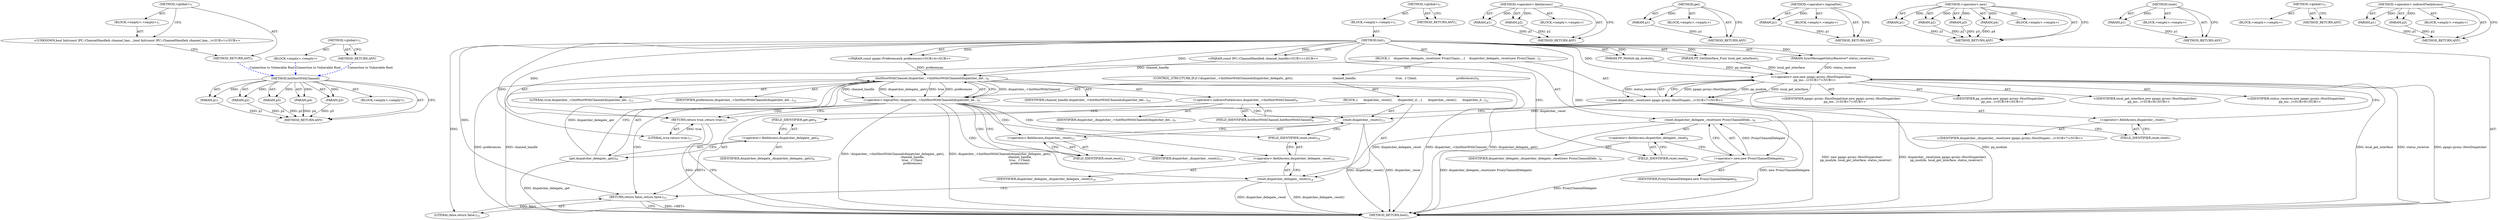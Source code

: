 digraph "&lt;global&gt;" {
vulnerable_107 [label=<(METHOD,InitHostWithChannel)>];
vulnerable_108 [label=<(PARAM,p1)>];
vulnerable_109 [label=<(PARAM,p2)>];
vulnerable_110 [label=<(PARAM,p3)>];
vulnerable_111 [label=<(PARAM,p4)>];
vulnerable_112 [label=<(PARAM,p5)>];
vulnerable_113 [label=<(BLOCK,&lt;empty&gt;,&lt;empty&gt;)>];
vulnerable_114 [label=<(METHOD_RETURN,ANY)>];
vulnerable_6 [label=<(METHOD,&lt;global&gt;)<SUB>1</SUB>>];
vulnerable_7 [label=<(BLOCK,&lt;empty&gt;,&lt;empty&gt;)<SUB>1</SUB>>];
vulnerable_8 [label=<(METHOD,Init)<SUB>1</SUB>>];
vulnerable_9 [label="<(PARAM,const IPC::ChannelHandle&amp; channel_handle)<SUB>1</SUB>>"];
vulnerable_10 [label=<(PARAM,PP_Module pp_module)<SUB>2</SUB>>];
vulnerable_11 [label=<(PARAM,PP_GetInterface_Func local_get_interface)<SUB>3</SUB>>];
vulnerable_12 [label="<(PARAM,const ppapi::Preferences&amp; preferences)<SUB>4</SUB>>"];
vulnerable_13 [label=<(PARAM,SyncMessageStatusReceiver* status_receiver)<SUB>5</SUB>>];
vulnerable_14 [label=<(BLOCK,{
    dispatcher_delegate_.reset(new ProxyChann...,{
    dispatcher_delegate_.reset(new ProxyChann...)<SUB>5</SUB>>];
vulnerable_15 [label=<(reset,dispatcher_delegate_.reset(new ProxyChannelDele...)<SUB>6</SUB>>];
vulnerable_16 [label=<(&lt;operator&gt;.fieldAccess,dispatcher_delegate_.reset)<SUB>6</SUB>>];
vulnerable_17 [label=<(IDENTIFIER,dispatcher_delegate_,dispatcher_delegate_.reset(new ProxyChannelDele...)<SUB>6</SUB>>];
vulnerable_18 [label=<(FIELD_IDENTIFIER,reset,reset)<SUB>6</SUB>>];
vulnerable_19 [label=<(&lt;operator&gt;.new,new ProxyChannelDelegate)<SUB>6</SUB>>];
vulnerable_20 [label=<(IDENTIFIER,ProxyChannelDelegate,new ProxyChannelDelegate)<SUB>6</SUB>>];
vulnerable_21 [label="<(reset,dispatcher_.reset(new ppapi::proxy::HostDispatc...)<SUB>7</SUB>>"];
vulnerable_22 [label=<(&lt;operator&gt;.fieldAccess,dispatcher_.reset)<SUB>7</SUB>>];
vulnerable_23 [label="<(IDENTIFIER,dispatcher_,dispatcher_.reset(new ppapi::proxy::HostDispatc...)<SUB>7</SUB>>"];
vulnerable_24 [label=<(FIELD_IDENTIFIER,reset,reset)<SUB>7</SUB>>];
vulnerable_25 [label="<(&lt;operator&gt;.new,new ppapi::proxy::HostDispatcher(
        pp_mo...)<SUB>7</SUB>>"];
vulnerable_26 [label="<(IDENTIFIER,ppapi::proxy::HostDispatcher,new ppapi::proxy::HostDispatcher(
        pp_mo...)<SUB>7</SUB>>"];
vulnerable_27 [label="<(IDENTIFIER,pp_module,new ppapi::proxy::HostDispatcher(
        pp_mo...)<SUB>8</SUB>>"];
vulnerable_28 [label="<(IDENTIFIER,local_get_interface,new ppapi::proxy::HostDispatcher(
        pp_mo...)<SUB>8</SUB>>"];
vulnerable_29 [label="<(IDENTIFIER,status_receiver,new ppapi::proxy::HostDispatcher(
        pp_mo...)<SUB>8</SUB>>"];
vulnerable_30 [label=<(CONTROL_STRUCTURE,IF,if (!dispatcher_-&gt;InitHostWithChannel(dispatcher_delegate_.get(),
                                          channel_handle,
                                          true,  // Client.
                                          preferences)))<SUB>9</SUB>>];
vulnerable_31 [label=<(&lt;operator&gt;.logicalNot,!dispatcher_-&gt;InitHostWithChannel(dispatcher_de...)<SUB>9</SUB>>];
vulnerable_32 [label=<(InitHostWithChannel,dispatcher_-&gt;InitHostWithChannel(dispatcher_del...)<SUB>9</SUB>>];
vulnerable_33 [label=<(&lt;operator&gt;.indirectFieldAccess,dispatcher_-&gt;InitHostWithChannel)<SUB>9</SUB>>];
vulnerable_34 [label=<(IDENTIFIER,dispatcher_,dispatcher_-&gt;InitHostWithChannel(dispatcher_del...)<SUB>9</SUB>>];
vulnerable_35 [label=<(FIELD_IDENTIFIER,InitHostWithChannel,InitHostWithChannel)<SUB>9</SUB>>];
vulnerable_36 [label=<(get,dispatcher_delegate_.get())<SUB>9</SUB>>];
vulnerable_37 [label=<(&lt;operator&gt;.fieldAccess,dispatcher_delegate_.get)<SUB>9</SUB>>];
vulnerable_38 [label=<(IDENTIFIER,dispatcher_delegate_,dispatcher_delegate_.get())<SUB>9</SUB>>];
vulnerable_39 [label=<(FIELD_IDENTIFIER,get,get)<SUB>9</SUB>>];
vulnerable_40 [label=<(IDENTIFIER,channel_handle,dispatcher_-&gt;InitHostWithChannel(dispatcher_del...)<SUB>10</SUB>>];
vulnerable_41 [label=<(LITERAL,true,dispatcher_-&gt;InitHostWithChannel(dispatcher_del...)<SUB>11</SUB>>];
vulnerable_42 [label=<(IDENTIFIER,preferences,dispatcher_-&gt;InitHostWithChannel(dispatcher_del...)<SUB>12</SUB>>];
vulnerable_43 [label=<(BLOCK,{
      dispatcher_.reset();
      dispatcher_d...,{
      dispatcher_.reset();
      dispatcher_d...)<SUB>12</SUB>>];
vulnerable_44 [label=<(reset,dispatcher_.reset())<SUB>13</SUB>>];
vulnerable_45 [label=<(&lt;operator&gt;.fieldAccess,dispatcher_.reset)<SUB>13</SUB>>];
vulnerable_46 [label=<(IDENTIFIER,dispatcher_,dispatcher_.reset())<SUB>13</SUB>>];
vulnerable_47 [label=<(FIELD_IDENTIFIER,reset,reset)<SUB>13</SUB>>];
vulnerable_48 [label=<(reset,dispatcher_delegate_.reset())<SUB>14</SUB>>];
vulnerable_49 [label=<(&lt;operator&gt;.fieldAccess,dispatcher_delegate_.reset)<SUB>14</SUB>>];
vulnerable_50 [label=<(IDENTIFIER,dispatcher_delegate_,dispatcher_delegate_.reset())<SUB>14</SUB>>];
vulnerable_51 [label=<(FIELD_IDENTIFIER,reset,reset)<SUB>14</SUB>>];
vulnerable_52 [label=<(RETURN,return false;,return false;)<SUB>15</SUB>>];
vulnerable_53 [label=<(LITERAL,false,return false;)<SUB>15</SUB>>];
vulnerable_54 [label=<(RETURN,return true;,return true;)<SUB>17</SUB>>];
vulnerable_55 [label=<(LITERAL,true,return true;)<SUB>17</SUB>>];
vulnerable_56 [label=<(METHOD_RETURN,bool)<SUB>1</SUB>>];
vulnerable_58 [label=<(METHOD_RETURN,ANY)<SUB>1</SUB>>];
vulnerable_91 [label=<(METHOD,&lt;operator&gt;.fieldAccess)>];
vulnerable_92 [label=<(PARAM,p1)>];
vulnerable_93 [label=<(PARAM,p2)>];
vulnerable_94 [label=<(BLOCK,&lt;empty&gt;,&lt;empty&gt;)>];
vulnerable_95 [label=<(METHOD_RETURN,ANY)>];
vulnerable_120 [label=<(METHOD,get)>];
vulnerable_121 [label=<(PARAM,p1)>];
vulnerable_122 [label=<(BLOCK,&lt;empty&gt;,&lt;empty&gt;)>];
vulnerable_123 [label=<(METHOD_RETURN,ANY)>];
vulnerable_103 [label=<(METHOD,&lt;operator&gt;.logicalNot)>];
vulnerable_104 [label=<(PARAM,p1)>];
vulnerable_105 [label=<(BLOCK,&lt;empty&gt;,&lt;empty&gt;)>];
vulnerable_106 [label=<(METHOD_RETURN,ANY)>];
vulnerable_96 [label=<(METHOD,&lt;operator&gt;.new)>];
vulnerable_97 [label=<(PARAM,p1)>];
vulnerable_98 [label=<(PARAM,p2)>];
vulnerable_99 [label=<(PARAM,p3)>];
vulnerable_100 [label=<(PARAM,p4)>];
vulnerable_101 [label=<(BLOCK,&lt;empty&gt;,&lt;empty&gt;)>];
vulnerable_102 [label=<(METHOD_RETURN,ANY)>];
vulnerable_87 [label=<(METHOD,reset)>];
vulnerable_88 [label=<(PARAM,p1)>];
vulnerable_89 [label=<(BLOCK,&lt;empty&gt;,&lt;empty&gt;)>];
vulnerable_90 [label=<(METHOD_RETURN,ANY)>];
vulnerable_81 [label=<(METHOD,&lt;global&gt;)<SUB>1</SUB>>];
vulnerable_82 [label=<(BLOCK,&lt;empty&gt;,&lt;empty&gt;)>];
vulnerable_83 [label=<(METHOD_RETURN,ANY)>];
vulnerable_115 [label=<(METHOD,&lt;operator&gt;.indirectFieldAccess)>];
vulnerable_116 [label=<(PARAM,p1)>];
vulnerable_117 [label=<(PARAM,p2)>];
vulnerable_118 [label=<(BLOCK,&lt;empty&gt;,&lt;empty&gt;)>];
vulnerable_119 [label=<(METHOD_RETURN,ANY)>];
fixed_6 [label=<(METHOD,&lt;global&gt;)<SUB>1</SUB>>];
fixed_7 [label=<(BLOCK,&lt;empty&gt;,&lt;empty&gt;)<SUB>1</SUB>>];
fixed_8 [label="<(UNKNOWN,bool Init(const IPC::ChannelHandle&amp; channel_han...,bool Init(const IPC::ChannelHandle&amp; channel_han...)<SUB>1</SUB>>"];
fixed_9 [label=<(METHOD_RETURN,ANY)<SUB>1</SUB>>];
fixed_14 [label=<(METHOD,&lt;global&gt;)<SUB>1</SUB>>];
fixed_15 [label=<(BLOCK,&lt;empty&gt;,&lt;empty&gt;)>];
fixed_16 [label=<(METHOD_RETURN,ANY)>];
vulnerable_107 -> vulnerable_108  [key=0, label="AST: "];
vulnerable_107 -> vulnerable_108  [key=1, label="DDG: "];
vulnerable_107 -> vulnerable_113  [key=0, label="AST: "];
vulnerable_107 -> vulnerable_109  [key=0, label="AST: "];
vulnerable_107 -> vulnerable_109  [key=1, label="DDG: "];
vulnerable_107 -> vulnerable_114  [key=0, label="AST: "];
vulnerable_107 -> vulnerable_114  [key=1, label="CFG: "];
vulnerable_107 -> vulnerable_110  [key=0, label="AST: "];
vulnerable_107 -> vulnerable_110  [key=1, label="DDG: "];
vulnerable_107 -> vulnerable_111  [key=0, label="AST: "];
vulnerable_107 -> vulnerable_111  [key=1, label="DDG: "];
vulnerable_107 -> vulnerable_112  [key=0, label="AST: "];
vulnerable_107 -> vulnerable_112  [key=1, label="DDG: "];
vulnerable_108 -> vulnerable_114  [key=0, label="DDG: p1"];
vulnerable_109 -> vulnerable_114  [key=0, label="DDG: p2"];
vulnerable_110 -> vulnerable_114  [key=0, label="DDG: p3"];
vulnerable_111 -> vulnerable_114  [key=0, label="DDG: p4"];
vulnerable_112 -> vulnerable_114  [key=0, label="DDG: p5"];
vulnerable_6 -> vulnerable_7  [key=0, label="AST: "];
vulnerable_6 -> vulnerable_58  [key=0, label="AST: "];
vulnerable_6 -> vulnerable_58  [key=1, label="CFG: "];
vulnerable_7 -> vulnerable_8  [key=0, label="AST: "];
vulnerable_8 -> vulnerable_9  [key=0, label="AST: "];
vulnerable_8 -> vulnerable_9  [key=1, label="DDG: "];
vulnerable_8 -> vulnerable_10  [key=0, label="AST: "];
vulnerable_8 -> vulnerable_10  [key=1, label="DDG: "];
vulnerable_8 -> vulnerable_11  [key=0, label="AST: "];
vulnerable_8 -> vulnerable_11  [key=1, label="DDG: "];
vulnerable_8 -> vulnerable_12  [key=0, label="AST: "];
vulnerable_8 -> vulnerable_12  [key=1, label="DDG: "];
vulnerable_8 -> vulnerable_13  [key=0, label="AST: "];
vulnerable_8 -> vulnerable_13  [key=1, label="DDG: "];
vulnerable_8 -> vulnerable_14  [key=0, label="AST: "];
vulnerable_8 -> vulnerable_56  [key=0, label="AST: "];
vulnerable_8 -> vulnerable_18  [key=0, label="CFG: "];
vulnerable_8 -> vulnerable_54  [key=0, label="DDG: "];
vulnerable_8 -> vulnerable_55  [key=0, label="DDG: "];
vulnerable_8 -> vulnerable_19  [key=0, label="DDG: "];
vulnerable_8 -> vulnerable_25  [key=0, label="DDG: "];
vulnerable_8 -> vulnerable_52  [key=0, label="DDG: "];
vulnerable_8 -> vulnerable_32  [key=0, label="DDG: "];
vulnerable_8 -> vulnerable_53  [key=0, label="DDG: "];
vulnerable_9 -> vulnerable_32  [key=0, label="DDG: channel_handle"];
vulnerable_10 -> vulnerable_25  [key=0, label="DDG: pp_module"];
vulnerable_11 -> vulnerable_25  [key=0, label="DDG: local_get_interface"];
vulnerable_12 -> vulnerable_32  [key=0, label="DDG: preferences"];
vulnerable_13 -> vulnerable_25  [key=0, label="DDG: status_receiver"];
vulnerable_14 -> vulnerable_15  [key=0, label="AST: "];
vulnerable_14 -> vulnerable_21  [key=0, label="AST: "];
vulnerable_14 -> vulnerable_30  [key=0, label="AST: "];
vulnerable_14 -> vulnerable_54  [key=0, label="AST: "];
vulnerable_15 -> vulnerable_16  [key=0, label="AST: "];
vulnerable_15 -> vulnerable_19  [key=0, label="AST: "];
vulnerable_15 -> vulnerable_24  [key=0, label="CFG: "];
vulnerable_15 -> vulnerable_56  [key=0, label="DDG: new ProxyChannelDelegate"];
vulnerable_15 -> vulnerable_56  [key=1, label="DDG: dispatcher_delegate_.reset(new ProxyChannelDelegate)"];
vulnerable_15 -> vulnerable_48  [key=0, label="DDG: dispatcher_delegate_.reset"];
vulnerable_16 -> vulnerable_17  [key=0, label="AST: "];
vulnerable_16 -> vulnerable_18  [key=0, label="AST: "];
vulnerable_16 -> vulnerable_19  [key=0, label="CFG: "];
vulnerable_18 -> vulnerable_16  [key=0, label="CFG: "];
vulnerable_19 -> vulnerable_20  [key=0, label="AST: "];
vulnerable_19 -> vulnerable_15  [key=0, label="CFG: "];
vulnerable_19 -> vulnerable_15  [key=1, label="DDG: ProxyChannelDelegate"];
vulnerable_19 -> vulnerable_56  [key=0, label="DDG: ProxyChannelDelegate"];
vulnerable_21 -> vulnerable_22  [key=0, label="AST: "];
vulnerable_21 -> vulnerable_25  [key=0, label="AST: "];
vulnerable_21 -> vulnerable_35  [key=0, label="CFG: "];
vulnerable_21 -> vulnerable_56  [key=0, label="DDG: new ppapi::proxy::HostDispatcher(
        pp_module, local_get_interface, status_receiver)"];
vulnerable_21 -> vulnerable_56  [key=1, label="DDG: dispatcher_.reset(new ppapi::proxy::HostDispatcher(
        pp_module, local_get_interface, status_receiver))"];
vulnerable_21 -> vulnerable_44  [key=0, label="DDG: dispatcher_.reset"];
vulnerable_22 -> vulnerable_23  [key=0, label="AST: "];
vulnerable_22 -> vulnerable_24  [key=0, label="AST: "];
vulnerable_22 -> vulnerable_25  [key=0, label="CFG: "];
vulnerable_24 -> vulnerable_22  [key=0, label="CFG: "];
vulnerable_25 -> vulnerable_26  [key=0, label="AST: "];
vulnerable_25 -> vulnerable_27  [key=0, label="AST: "];
vulnerable_25 -> vulnerable_28  [key=0, label="AST: "];
vulnerable_25 -> vulnerable_29  [key=0, label="AST: "];
vulnerable_25 -> vulnerable_21  [key=0, label="CFG: "];
vulnerable_25 -> vulnerable_21  [key=1, label="DDG: ppapi::proxy::HostDispatcher"];
vulnerable_25 -> vulnerable_21  [key=2, label="DDG: pp_module"];
vulnerable_25 -> vulnerable_21  [key=3, label="DDG: local_get_interface"];
vulnerable_25 -> vulnerable_21  [key=4, label="DDG: status_receiver"];
vulnerable_25 -> vulnerable_56  [key=0, label="DDG: pp_module"];
vulnerable_25 -> vulnerable_56  [key=1, label="DDG: local_get_interface"];
vulnerable_25 -> vulnerable_56  [key=2, label="DDG: status_receiver"];
vulnerable_25 -> vulnerable_56  [key=3, label="DDG: ppapi::proxy::HostDispatcher"];
vulnerable_30 -> vulnerable_31  [key=0, label="AST: "];
vulnerable_30 -> vulnerable_43  [key=0, label="AST: "];
vulnerable_31 -> vulnerable_32  [key=0, label="AST: "];
vulnerable_31 -> vulnerable_47  [key=0, label="CFG: "];
vulnerable_31 -> vulnerable_47  [key=1, label="CDG: "];
vulnerable_31 -> vulnerable_54  [key=0, label="CFG: "];
vulnerable_31 -> vulnerable_54  [key=1, label="CDG: "];
vulnerable_31 -> vulnerable_56  [key=0, label="DDG: dispatcher_-&gt;InitHostWithChannel(dispatcher_delegate_.get(),
                                          channel_handle,
                                          true,  // Client.
                                          preferences)"];
vulnerable_31 -> vulnerable_56  [key=1, label="DDG: !dispatcher_-&gt;InitHostWithChannel(dispatcher_delegate_.get(),
                                          channel_handle,
                                          true,  // Client.
                                          preferences)"];
vulnerable_31 -> vulnerable_48  [key=0, label="CDG: "];
vulnerable_31 -> vulnerable_49  [key=0, label="CDG: "];
vulnerable_31 -> vulnerable_51  [key=0, label="CDG: "];
vulnerable_31 -> vulnerable_44  [key=0, label="CDG: "];
vulnerable_31 -> vulnerable_52  [key=0, label="CDG: "];
vulnerable_31 -> vulnerable_45  [key=0, label="CDG: "];
vulnerable_32 -> vulnerable_33  [key=0, label="AST: "];
vulnerable_32 -> vulnerable_36  [key=0, label="AST: "];
vulnerable_32 -> vulnerable_40  [key=0, label="AST: "];
vulnerable_32 -> vulnerable_41  [key=0, label="AST: "];
vulnerable_32 -> vulnerable_42  [key=0, label="AST: "];
vulnerable_32 -> vulnerable_31  [key=0, label="CFG: "];
vulnerable_32 -> vulnerable_31  [key=1, label="DDG: dispatcher_-&gt;InitHostWithChannel"];
vulnerable_32 -> vulnerable_31  [key=2, label="DDG: channel_handle"];
vulnerable_32 -> vulnerable_31  [key=3, label="DDG: dispatcher_delegate_.get()"];
vulnerable_32 -> vulnerable_31  [key=4, label="DDG: true"];
vulnerable_32 -> vulnerable_31  [key=5, label="DDG: preferences"];
vulnerable_32 -> vulnerable_56  [key=0, label="DDG: dispatcher_-&gt;InitHostWithChannel"];
vulnerable_32 -> vulnerable_56  [key=1, label="DDG: dispatcher_delegate_.get()"];
vulnerable_32 -> vulnerable_56  [key=2, label="DDG: channel_handle"];
vulnerable_32 -> vulnerable_56  [key=3, label="DDG: preferences"];
vulnerable_33 -> vulnerable_34  [key=0, label="AST: "];
vulnerable_33 -> vulnerable_35  [key=0, label="AST: "];
vulnerable_33 -> vulnerable_39  [key=0, label="CFG: "];
vulnerable_35 -> vulnerable_33  [key=0, label="CFG: "];
vulnerable_36 -> vulnerable_37  [key=0, label="AST: "];
vulnerable_36 -> vulnerable_32  [key=0, label="CFG: "];
vulnerable_36 -> vulnerable_32  [key=1, label="DDG: dispatcher_delegate_.get"];
vulnerable_36 -> vulnerable_56  [key=0, label="DDG: dispatcher_delegate_.get"];
vulnerable_37 -> vulnerable_38  [key=0, label="AST: "];
vulnerable_37 -> vulnerable_39  [key=0, label="AST: "];
vulnerable_37 -> vulnerable_36  [key=0, label="CFG: "];
vulnerable_39 -> vulnerable_37  [key=0, label="CFG: "];
vulnerable_43 -> vulnerable_44  [key=0, label="AST: "];
vulnerable_43 -> vulnerable_48  [key=0, label="AST: "];
vulnerable_43 -> vulnerable_52  [key=0, label="AST: "];
vulnerable_44 -> vulnerable_45  [key=0, label="AST: "];
vulnerable_44 -> vulnerable_51  [key=0, label="CFG: "];
vulnerable_44 -> vulnerable_56  [key=0, label="DDG: dispatcher_.reset"];
vulnerable_44 -> vulnerable_56  [key=1, label="DDG: dispatcher_.reset()"];
vulnerable_45 -> vulnerable_46  [key=0, label="AST: "];
vulnerable_45 -> vulnerable_47  [key=0, label="AST: "];
vulnerable_45 -> vulnerable_44  [key=0, label="CFG: "];
vulnerable_47 -> vulnerable_45  [key=0, label="CFG: "];
vulnerable_48 -> vulnerable_49  [key=0, label="AST: "];
vulnerable_48 -> vulnerable_52  [key=0, label="CFG: "];
vulnerable_48 -> vulnerable_56  [key=0, label="DDG: dispatcher_delegate_.reset"];
vulnerable_48 -> vulnerable_56  [key=1, label="DDG: dispatcher_delegate_.reset()"];
vulnerable_49 -> vulnerable_50  [key=0, label="AST: "];
vulnerable_49 -> vulnerable_51  [key=0, label="AST: "];
vulnerable_49 -> vulnerable_48  [key=0, label="CFG: "];
vulnerable_51 -> vulnerable_49  [key=0, label="CFG: "];
vulnerable_52 -> vulnerable_53  [key=0, label="AST: "];
vulnerable_52 -> vulnerable_56  [key=0, label="CFG: "];
vulnerable_52 -> vulnerable_56  [key=1, label="DDG: &lt;RET&gt;"];
vulnerable_53 -> vulnerable_52  [key=0, label="DDG: false"];
vulnerable_54 -> vulnerable_55  [key=0, label="AST: "];
vulnerable_54 -> vulnerable_56  [key=0, label="CFG: "];
vulnerable_54 -> vulnerable_56  [key=1, label="DDG: &lt;RET&gt;"];
vulnerable_55 -> vulnerable_54  [key=0, label="DDG: true"];
vulnerable_91 -> vulnerable_92  [key=0, label="AST: "];
vulnerable_91 -> vulnerable_92  [key=1, label="DDG: "];
vulnerable_91 -> vulnerable_94  [key=0, label="AST: "];
vulnerable_91 -> vulnerable_93  [key=0, label="AST: "];
vulnerable_91 -> vulnerable_93  [key=1, label="DDG: "];
vulnerable_91 -> vulnerable_95  [key=0, label="AST: "];
vulnerable_91 -> vulnerable_95  [key=1, label="CFG: "];
vulnerable_92 -> vulnerable_95  [key=0, label="DDG: p1"];
vulnerable_93 -> vulnerable_95  [key=0, label="DDG: p2"];
vulnerable_120 -> vulnerable_121  [key=0, label="AST: "];
vulnerable_120 -> vulnerable_121  [key=1, label="DDG: "];
vulnerable_120 -> vulnerable_122  [key=0, label="AST: "];
vulnerable_120 -> vulnerable_123  [key=0, label="AST: "];
vulnerable_120 -> vulnerable_123  [key=1, label="CFG: "];
vulnerable_121 -> vulnerable_123  [key=0, label="DDG: p1"];
vulnerable_103 -> vulnerable_104  [key=0, label="AST: "];
vulnerable_103 -> vulnerable_104  [key=1, label="DDG: "];
vulnerable_103 -> vulnerable_105  [key=0, label="AST: "];
vulnerable_103 -> vulnerable_106  [key=0, label="AST: "];
vulnerable_103 -> vulnerable_106  [key=1, label="CFG: "];
vulnerable_104 -> vulnerable_106  [key=0, label="DDG: p1"];
vulnerable_96 -> vulnerable_97  [key=0, label="AST: "];
vulnerable_96 -> vulnerable_97  [key=1, label="DDG: "];
vulnerable_96 -> vulnerable_101  [key=0, label="AST: "];
vulnerable_96 -> vulnerable_98  [key=0, label="AST: "];
vulnerable_96 -> vulnerable_98  [key=1, label="DDG: "];
vulnerable_96 -> vulnerable_102  [key=0, label="AST: "];
vulnerable_96 -> vulnerable_102  [key=1, label="CFG: "];
vulnerable_96 -> vulnerable_99  [key=0, label="AST: "];
vulnerable_96 -> vulnerable_99  [key=1, label="DDG: "];
vulnerable_96 -> vulnerable_100  [key=0, label="AST: "];
vulnerable_96 -> vulnerable_100  [key=1, label="DDG: "];
vulnerable_97 -> vulnerable_102  [key=0, label="DDG: p1"];
vulnerable_98 -> vulnerable_102  [key=0, label="DDG: p2"];
vulnerable_99 -> vulnerable_102  [key=0, label="DDG: p3"];
vulnerable_100 -> vulnerable_102  [key=0, label="DDG: p4"];
vulnerable_87 -> vulnerable_88  [key=0, label="AST: "];
vulnerable_87 -> vulnerable_88  [key=1, label="DDG: "];
vulnerable_87 -> vulnerable_89  [key=0, label="AST: "];
vulnerable_87 -> vulnerable_90  [key=0, label="AST: "];
vulnerable_87 -> vulnerable_90  [key=1, label="CFG: "];
vulnerable_88 -> vulnerable_90  [key=0, label="DDG: p1"];
vulnerable_81 -> vulnerable_82  [key=0, label="AST: "];
vulnerable_81 -> vulnerable_83  [key=0, label="AST: "];
vulnerable_81 -> vulnerable_83  [key=1, label="CFG: "];
vulnerable_115 -> vulnerable_116  [key=0, label="AST: "];
vulnerable_115 -> vulnerable_116  [key=1, label="DDG: "];
vulnerable_115 -> vulnerable_118  [key=0, label="AST: "];
vulnerable_115 -> vulnerable_117  [key=0, label="AST: "];
vulnerable_115 -> vulnerable_117  [key=1, label="DDG: "];
vulnerable_115 -> vulnerable_119  [key=0, label="AST: "];
vulnerable_115 -> vulnerable_119  [key=1, label="CFG: "];
vulnerable_116 -> vulnerable_119  [key=0, label="DDG: p1"];
vulnerable_117 -> vulnerable_119  [key=0, label="DDG: p2"];
fixed_6 -> fixed_7  [key=0, label="AST: "];
fixed_6 -> fixed_9  [key=0, label="AST: "];
fixed_6 -> fixed_8  [key=0, label="CFG: "];
fixed_7 -> fixed_8  [key=0, label="AST: "];
fixed_8 -> fixed_9  [key=0, label="CFG: "];
fixed_9 -> vulnerable_107  [color=blue, key=0, label="Connection to Vulnerable Root", penwidth="2.0", style=dashed];
fixed_14 -> fixed_15  [key=0, label="AST: "];
fixed_14 -> fixed_16  [key=0, label="AST: "];
fixed_14 -> fixed_16  [key=1, label="CFG: "];
fixed_15 -> vulnerable_107  [color=blue, key=0, label="Connection to Vulnerable Root", penwidth="2.0", style=dashed];
fixed_16 -> vulnerable_107  [color=blue, key=0, label="Connection to Vulnerable Root", penwidth="2.0", style=dashed];
}
